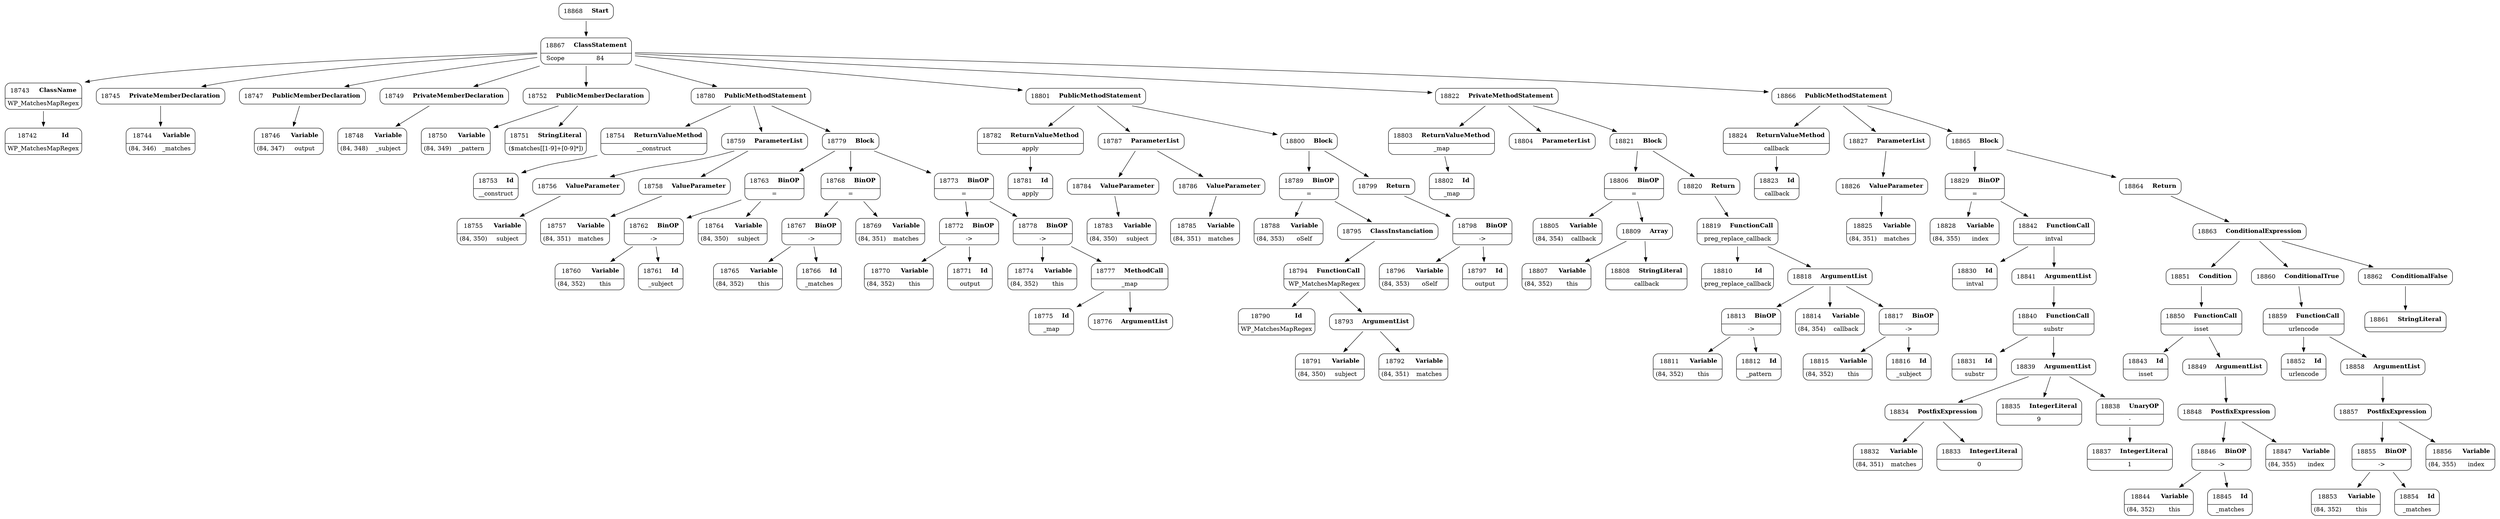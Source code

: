 digraph ast {
node [shape=none];
18742 [label=<<TABLE border='1' cellspacing='0' cellpadding='10' style='rounded' ><TR><TD border='0'>18742</TD><TD border='0'><B>Id</B></TD></TR><HR/><TR><TD border='0' cellpadding='5' colspan='2'>WP_MatchesMapRegex</TD></TR></TABLE>>];
18743 [label=<<TABLE border='1' cellspacing='0' cellpadding='10' style='rounded' ><TR><TD border='0'>18743</TD><TD border='0'><B>ClassName</B></TD></TR><HR/><TR><TD border='0' cellpadding='5' colspan='2'>WP_MatchesMapRegex</TD></TR></TABLE>>];
18743 -> 18742 [weight=2];
18744 [label=<<TABLE border='1' cellspacing='0' cellpadding='10' style='rounded' ><TR><TD border='0'>18744</TD><TD border='0'><B>Variable</B></TD></TR><HR/><TR><TD border='0' cellpadding='5'>(84, 346)</TD><TD border='0' cellpadding='5'>_matches</TD></TR></TABLE>>];
18745 [label=<<TABLE border='1' cellspacing='0' cellpadding='10' style='rounded' ><TR><TD border='0'>18745</TD><TD border='0'><B>PrivateMemberDeclaration</B></TD></TR></TABLE>>];
18745 -> 18744 [weight=2];
18746 [label=<<TABLE border='1' cellspacing='0' cellpadding='10' style='rounded' ><TR><TD border='0'>18746</TD><TD border='0'><B>Variable</B></TD></TR><HR/><TR><TD border='0' cellpadding='5'>(84, 347)</TD><TD border='0' cellpadding='5'>output</TD></TR></TABLE>>];
18747 [label=<<TABLE border='1' cellspacing='0' cellpadding='10' style='rounded' ><TR><TD border='0'>18747</TD><TD border='0'><B>PublicMemberDeclaration</B></TD></TR></TABLE>>];
18747 -> 18746 [weight=2];
18748 [label=<<TABLE border='1' cellspacing='0' cellpadding='10' style='rounded' ><TR><TD border='0'>18748</TD><TD border='0'><B>Variable</B></TD></TR><HR/><TR><TD border='0' cellpadding='5'>(84, 348)</TD><TD border='0' cellpadding='5'>_subject</TD></TR></TABLE>>];
18749 [label=<<TABLE border='1' cellspacing='0' cellpadding='10' style='rounded' ><TR><TD border='0'>18749</TD><TD border='0'><B>PrivateMemberDeclaration</B></TD></TR></TABLE>>];
18749 -> 18748 [weight=2];
18750 [label=<<TABLE border='1' cellspacing='0' cellpadding='10' style='rounded' ><TR><TD border='0'>18750</TD><TD border='0'><B>Variable</B></TD></TR><HR/><TR><TD border='0' cellpadding='5'>(84, 349)</TD><TD border='0' cellpadding='5'>_pattern</TD></TR></TABLE>>];
18751 [label=<<TABLE border='1' cellspacing='0' cellpadding='10' style='rounded' ><TR><TD border='0'>18751</TD><TD border='0'><B>StringLiteral</B></TD></TR><HR/><TR><TD border='0' cellpadding='5' colspan='2'>($matches[[1-9]+[0-9]*])</TD></TR></TABLE>>];
18752 [label=<<TABLE border='1' cellspacing='0' cellpadding='10' style='rounded' ><TR><TD border='0'>18752</TD><TD border='0'><B>PublicMemberDeclaration</B></TD></TR></TABLE>>];
18752 -> 18750 [weight=2];
18752 -> 18751 [weight=2];
18753 [label=<<TABLE border='1' cellspacing='0' cellpadding='10' style='rounded' ><TR><TD border='0'>18753</TD><TD border='0'><B>Id</B></TD></TR><HR/><TR><TD border='0' cellpadding='5' colspan='2'>__construct</TD></TR></TABLE>>];
18754 [label=<<TABLE border='1' cellspacing='0' cellpadding='10' style='rounded' ><TR><TD border='0'>18754</TD><TD border='0'><B>ReturnValueMethod</B></TD></TR><HR/><TR><TD border='0' cellpadding='5' colspan='2'>__construct</TD></TR></TABLE>>];
18754 -> 18753 [weight=2];
18755 [label=<<TABLE border='1' cellspacing='0' cellpadding='10' style='rounded' ><TR><TD border='0'>18755</TD><TD border='0'><B>Variable</B></TD></TR><HR/><TR><TD border='0' cellpadding='5'>(84, 350)</TD><TD border='0' cellpadding='5'>subject</TD></TR></TABLE>>];
18756 [label=<<TABLE border='1' cellspacing='0' cellpadding='10' style='rounded' ><TR><TD border='0'>18756</TD><TD border='0'><B>ValueParameter</B></TD></TR></TABLE>>];
18756 -> 18755 [weight=2];
18757 [label=<<TABLE border='1' cellspacing='0' cellpadding='10' style='rounded' ><TR><TD border='0'>18757</TD><TD border='0'><B>Variable</B></TD></TR><HR/><TR><TD border='0' cellpadding='5'>(84, 351)</TD><TD border='0' cellpadding='5'>matches</TD></TR></TABLE>>];
18758 [label=<<TABLE border='1' cellspacing='0' cellpadding='10' style='rounded' ><TR><TD border='0'>18758</TD><TD border='0'><B>ValueParameter</B></TD></TR></TABLE>>];
18758 -> 18757 [weight=2];
18759 [label=<<TABLE border='1' cellspacing='0' cellpadding='10' style='rounded' ><TR><TD border='0'>18759</TD><TD border='0'><B>ParameterList</B></TD></TR></TABLE>>];
18759 -> 18756 [weight=2];
18759 -> 18758 [weight=2];
18760 [label=<<TABLE border='1' cellspacing='0' cellpadding='10' style='rounded' ><TR><TD border='0'>18760</TD><TD border='0'><B>Variable</B></TD></TR><HR/><TR><TD border='0' cellpadding='5'>(84, 352)</TD><TD border='0' cellpadding='5'>this</TD></TR></TABLE>>];
18761 [label=<<TABLE border='1' cellspacing='0' cellpadding='10' style='rounded' ><TR><TD border='0'>18761</TD><TD border='0'><B>Id</B></TD></TR><HR/><TR><TD border='0' cellpadding='5' colspan='2'>_subject</TD></TR></TABLE>>];
18762 [label=<<TABLE border='1' cellspacing='0' cellpadding='10' style='rounded' ><TR><TD border='0'>18762</TD><TD border='0'><B>BinOP</B></TD></TR><HR/><TR><TD border='0' cellpadding='5' colspan='2'>-&gt;</TD></TR></TABLE>>];
18762 -> 18760 [weight=2];
18762 -> 18761 [weight=2];
18763 [label=<<TABLE border='1' cellspacing='0' cellpadding='10' style='rounded' ><TR><TD border='0'>18763</TD><TD border='0'><B>BinOP</B></TD></TR><HR/><TR><TD border='0' cellpadding='5' colspan='2'>=</TD></TR></TABLE>>];
18763 -> 18762 [weight=2];
18763 -> 18764 [weight=2];
18764 [label=<<TABLE border='1' cellspacing='0' cellpadding='10' style='rounded' ><TR><TD border='0'>18764</TD><TD border='0'><B>Variable</B></TD></TR><HR/><TR><TD border='0' cellpadding='5'>(84, 350)</TD><TD border='0' cellpadding='5'>subject</TD></TR></TABLE>>];
18765 [label=<<TABLE border='1' cellspacing='0' cellpadding='10' style='rounded' ><TR><TD border='0'>18765</TD><TD border='0'><B>Variable</B></TD></TR><HR/><TR><TD border='0' cellpadding='5'>(84, 352)</TD><TD border='0' cellpadding='5'>this</TD></TR></TABLE>>];
18766 [label=<<TABLE border='1' cellspacing='0' cellpadding='10' style='rounded' ><TR><TD border='0'>18766</TD><TD border='0'><B>Id</B></TD></TR><HR/><TR><TD border='0' cellpadding='5' colspan='2'>_matches</TD></TR></TABLE>>];
18767 [label=<<TABLE border='1' cellspacing='0' cellpadding='10' style='rounded' ><TR><TD border='0'>18767</TD><TD border='0'><B>BinOP</B></TD></TR><HR/><TR><TD border='0' cellpadding='5' colspan='2'>-&gt;</TD></TR></TABLE>>];
18767 -> 18765 [weight=2];
18767 -> 18766 [weight=2];
18768 [label=<<TABLE border='1' cellspacing='0' cellpadding='10' style='rounded' ><TR><TD border='0'>18768</TD><TD border='0'><B>BinOP</B></TD></TR><HR/><TR><TD border='0' cellpadding='5' colspan='2'>=</TD></TR></TABLE>>];
18768 -> 18767 [weight=2];
18768 -> 18769 [weight=2];
18769 [label=<<TABLE border='1' cellspacing='0' cellpadding='10' style='rounded' ><TR><TD border='0'>18769</TD><TD border='0'><B>Variable</B></TD></TR><HR/><TR><TD border='0' cellpadding='5'>(84, 351)</TD><TD border='0' cellpadding='5'>matches</TD></TR></TABLE>>];
18770 [label=<<TABLE border='1' cellspacing='0' cellpadding='10' style='rounded' ><TR><TD border='0'>18770</TD><TD border='0'><B>Variable</B></TD></TR><HR/><TR><TD border='0' cellpadding='5'>(84, 352)</TD><TD border='0' cellpadding='5'>this</TD></TR></TABLE>>];
18771 [label=<<TABLE border='1' cellspacing='0' cellpadding='10' style='rounded' ><TR><TD border='0'>18771</TD><TD border='0'><B>Id</B></TD></TR><HR/><TR><TD border='0' cellpadding='5' colspan='2'>output</TD></TR></TABLE>>];
18772 [label=<<TABLE border='1' cellspacing='0' cellpadding='10' style='rounded' ><TR><TD border='0'>18772</TD><TD border='0'><B>BinOP</B></TD></TR><HR/><TR><TD border='0' cellpadding='5' colspan='2'>-&gt;</TD></TR></TABLE>>];
18772 -> 18770 [weight=2];
18772 -> 18771 [weight=2];
18773 [label=<<TABLE border='1' cellspacing='0' cellpadding='10' style='rounded' ><TR><TD border='0'>18773</TD><TD border='0'><B>BinOP</B></TD></TR><HR/><TR><TD border='0' cellpadding='5' colspan='2'>=</TD></TR></TABLE>>];
18773 -> 18772 [weight=2];
18773 -> 18778 [weight=2];
18774 [label=<<TABLE border='1' cellspacing='0' cellpadding='10' style='rounded' ><TR><TD border='0'>18774</TD><TD border='0'><B>Variable</B></TD></TR><HR/><TR><TD border='0' cellpadding='5'>(84, 352)</TD><TD border='0' cellpadding='5'>this</TD></TR></TABLE>>];
18775 [label=<<TABLE border='1' cellspacing='0' cellpadding='10' style='rounded' ><TR><TD border='0'>18775</TD><TD border='0'><B>Id</B></TD></TR><HR/><TR><TD border='0' cellpadding='5' colspan='2'>_map</TD></TR></TABLE>>];
18776 [label=<<TABLE border='1' cellspacing='0' cellpadding='10' style='rounded' ><TR><TD border='0'>18776</TD><TD border='0'><B>ArgumentList</B></TD></TR></TABLE>>];
18777 [label=<<TABLE border='1' cellspacing='0' cellpadding='10' style='rounded' ><TR><TD border='0'>18777</TD><TD border='0'><B>MethodCall</B></TD></TR><HR/><TR><TD border='0' cellpadding='5' colspan='2'>_map</TD></TR></TABLE>>];
18777 -> 18775 [weight=2];
18777 -> 18776 [weight=2];
18778 [label=<<TABLE border='1' cellspacing='0' cellpadding='10' style='rounded' ><TR><TD border='0'>18778</TD><TD border='0'><B>BinOP</B></TD></TR><HR/><TR><TD border='0' cellpadding='5' colspan='2'>-&gt;</TD></TR></TABLE>>];
18778 -> 18774 [weight=2];
18778 -> 18777 [weight=2];
18779 [label=<<TABLE border='1' cellspacing='0' cellpadding='10' style='rounded' ><TR><TD border='0'>18779</TD><TD border='0'><B>Block</B></TD></TR></TABLE>>];
18779 -> 18763 [weight=2];
18779 -> 18768 [weight=2];
18779 -> 18773 [weight=2];
18780 [label=<<TABLE border='1' cellspacing='0' cellpadding='10' style='rounded' ><TR><TD border='0'>18780</TD><TD border='0'><B>PublicMethodStatement</B></TD></TR></TABLE>>];
18780 -> 18754 [weight=2];
18780 -> 18759 [weight=2];
18780 -> 18779 [weight=2];
18781 [label=<<TABLE border='1' cellspacing='0' cellpadding='10' style='rounded' ><TR><TD border='0'>18781</TD><TD border='0'><B>Id</B></TD></TR><HR/><TR><TD border='0' cellpadding='5' colspan='2'>apply</TD></TR></TABLE>>];
18782 [label=<<TABLE border='1' cellspacing='0' cellpadding='10' style='rounded' ><TR><TD border='0'>18782</TD><TD border='0'><B>ReturnValueMethod</B></TD></TR><HR/><TR><TD border='0' cellpadding='5' colspan='2'>apply</TD></TR></TABLE>>];
18782 -> 18781 [weight=2];
18783 [label=<<TABLE border='1' cellspacing='0' cellpadding='10' style='rounded' ><TR><TD border='0'>18783</TD><TD border='0'><B>Variable</B></TD></TR><HR/><TR><TD border='0' cellpadding='5'>(84, 350)</TD><TD border='0' cellpadding='5'>subject</TD></TR></TABLE>>];
18784 [label=<<TABLE border='1' cellspacing='0' cellpadding='10' style='rounded' ><TR><TD border='0'>18784</TD><TD border='0'><B>ValueParameter</B></TD></TR></TABLE>>];
18784 -> 18783 [weight=2];
18785 [label=<<TABLE border='1' cellspacing='0' cellpadding='10' style='rounded' ><TR><TD border='0'>18785</TD><TD border='0'><B>Variable</B></TD></TR><HR/><TR><TD border='0' cellpadding='5'>(84, 351)</TD><TD border='0' cellpadding='5'>matches</TD></TR></TABLE>>];
18786 [label=<<TABLE border='1' cellspacing='0' cellpadding='10' style='rounded' ><TR><TD border='0'>18786</TD><TD border='0'><B>ValueParameter</B></TD></TR></TABLE>>];
18786 -> 18785 [weight=2];
18787 [label=<<TABLE border='1' cellspacing='0' cellpadding='10' style='rounded' ><TR><TD border='0'>18787</TD><TD border='0'><B>ParameterList</B></TD></TR></TABLE>>];
18787 -> 18784 [weight=2];
18787 -> 18786 [weight=2];
18788 [label=<<TABLE border='1' cellspacing='0' cellpadding='10' style='rounded' ><TR><TD border='0'>18788</TD><TD border='0'><B>Variable</B></TD></TR><HR/><TR><TD border='0' cellpadding='5'>(84, 353)</TD><TD border='0' cellpadding='5'>oSelf</TD></TR></TABLE>>];
18789 [label=<<TABLE border='1' cellspacing='0' cellpadding='10' style='rounded' ><TR><TD border='0'>18789</TD><TD border='0'><B>BinOP</B></TD></TR><HR/><TR><TD border='0' cellpadding='5' colspan='2'>=</TD></TR></TABLE>>];
18789 -> 18788 [weight=2];
18789 -> 18795 [weight=2];
18790 [label=<<TABLE border='1' cellspacing='0' cellpadding='10' style='rounded' ><TR><TD border='0'>18790</TD><TD border='0'><B>Id</B></TD></TR><HR/><TR><TD border='0' cellpadding='5' colspan='2'>WP_MatchesMapRegex</TD></TR></TABLE>>];
18791 [label=<<TABLE border='1' cellspacing='0' cellpadding='10' style='rounded' ><TR><TD border='0'>18791</TD><TD border='0'><B>Variable</B></TD></TR><HR/><TR><TD border='0' cellpadding='5'>(84, 350)</TD><TD border='0' cellpadding='5'>subject</TD></TR></TABLE>>];
18792 [label=<<TABLE border='1' cellspacing='0' cellpadding='10' style='rounded' ><TR><TD border='0'>18792</TD><TD border='0'><B>Variable</B></TD></TR><HR/><TR><TD border='0' cellpadding='5'>(84, 351)</TD><TD border='0' cellpadding='5'>matches</TD></TR></TABLE>>];
18793 [label=<<TABLE border='1' cellspacing='0' cellpadding='10' style='rounded' ><TR><TD border='0'>18793</TD><TD border='0'><B>ArgumentList</B></TD></TR></TABLE>>];
18793 -> 18791 [weight=2];
18793 -> 18792 [weight=2];
18794 [label=<<TABLE border='1' cellspacing='0' cellpadding='10' style='rounded' ><TR><TD border='0'>18794</TD><TD border='0'><B>FunctionCall</B></TD></TR><HR/><TR><TD border='0' cellpadding='5' colspan='2'>WP_MatchesMapRegex</TD></TR></TABLE>>];
18794 -> 18790 [weight=2];
18794 -> 18793 [weight=2];
18795 [label=<<TABLE border='1' cellspacing='0' cellpadding='10' style='rounded' ><TR><TD border='0'>18795</TD><TD border='0'><B>ClassInstanciation</B></TD></TR></TABLE>>];
18795 -> 18794 [weight=2];
18796 [label=<<TABLE border='1' cellspacing='0' cellpadding='10' style='rounded' ><TR><TD border='0'>18796</TD><TD border='0'><B>Variable</B></TD></TR><HR/><TR><TD border='0' cellpadding='5'>(84, 353)</TD><TD border='0' cellpadding='5'>oSelf</TD></TR></TABLE>>];
18797 [label=<<TABLE border='1' cellspacing='0' cellpadding='10' style='rounded' ><TR><TD border='0'>18797</TD><TD border='0'><B>Id</B></TD></TR><HR/><TR><TD border='0' cellpadding='5' colspan='2'>output</TD></TR></TABLE>>];
18798 [label=<<TABLE border='1' cellspacing='0' cellpadding='10' style='rounded' ><TR><TD border='0'>18798</TD><TD border='0'><B>BinOP</B></TD></TR><HR/><TR><TD border='0' cellpadding='5' colspan='2'>-&gt;</TD></TR></TABLE>>];
18798 -> 18796 [weight=2];
18798 -> 18797 [weight=2];
18799 [label=<<TABLE border='1' cellspacing='0' cellpadding='10' style='rounded' ><TR><TD border='0'>18799</TD><TD border='0'><B>Return</B></TD></TR></TABLE>>];
18799 -> 18798 [weight=2];
18800 [label=<<TABLE border='1' cellspacing='0' cellpadding='10' style='rounded' ><TR><TD border='0'>18800</TD><TD border='0'><B>Block</B></TD></TR></TABLE>>];
18800 -> 18789 [weight=2];
18800 -> 18799 [weight=2];
18801 [label=<<TABLE border='1' cellspacing='0' cellpadding='10' style='rounded' ><TR><TD border='0'>18801</TD><TD border='0'><B>PublicMethodStatement</B></TD></TR></TABLE>>];
18801 -> 18782 [weight=2];
18801 -> 18787 [weight=2];
18801 -> 18800 [weight=2];
18802 [label=<<TABLE border='1' cellspacing='0' cellpadding='10' style='rounded' ><TR><TD border='0'>18802</TD><TD border='0'><B>Id</B></TD></TR><HR/><TR><TD border='0' cellpadding='5' colspan='2'>_map</TD></TR></TABLE>>];
18803 [label=<<TABLE border='1' cellspacing='0' cellpadding='10' style='rounded' ><TR><TD border='0'>18803</TD><TD border='0'><B>ReturnValueMethod</B></TD></TR><HR/><TR><TD border='0' cellpadding='5' colspan='2'>_map</TD></TR></TABLE>>];
18803 -> 18802 [weight=2];
18804 [label=<<TABLE border='1' cellspacing='0' cellpadding='10' style='rounded' ><TR><TD border='0'>18804</TD><TD border='0'><B>ParameterList</B></TD></TR></TABLE>>];
18805 [label=<<TABLE border='1' cellspacing='0' cellpadding='10' style='rounded' ><TR><TD border='0'>18805</TD><TD border='0'><B>Variable</B></TD></TR><HR/><TR><TD border='0' cellpadding='5'>(84, 354)</TD><TD border='0' cellpadding='5'>callback</TD></TR></TABLE>>];
18806 [label=<<TABLE border='1' cellspacing='0' cellpadding='10' style='rounded' ><TR><TD border='0'>18806</TD><TD border='0'><B>BinOP</B></TD></TR><HR/><TR><TD border='0' cellpadding='5' colspan='2'>=</TD></TR></TABLE>>];
18806 -> 18805 [weight=2];
18806 -> 18809 [weight=2];
18807 [label=<<TABLE border='1' cellspacing='0' cellpadding='10' style='rounded' ><TR><TD border='0'>18807</TD><TD border='0'><B>Variable</B></TD></TR><HR/><TR><TD border='0' cellpadding='5'>(84, 352)</TD><TD border='0' cellpadding='5'>this</TD></TR></TABLE>>];
18808 [label=<<TABLE border='1' cellspacing='0' cellpadding='10' style='rounded' ><TR><TD border='0'>18808</TD><TD border='0'><B>StringLiteral</B></TD></TR><HR/><TR><TD border='0' cellpadding='5' colspan='2'>callback</TD></TR></TABLE>>];
18809 [label=<<TABLE border='1' cellspacing='0' cellpadding='10' style='rounded' ><TR><TD border='0'>18809</TD><TD border='0'><B>Array</B></TD></TR></TABLE>>];
18809 -> 18807 [weight=2];
18809 -> 18808 [weight=2];
18810 [label=<<TABLE border='1' cellspacing='0' cellpadding='10' style='rounded' ><TR><TD border='0'>18810</TD><TD border='0'><B>Id</B></TD></TR><HR/><TR><TD border='0' cellpadding='5' colspan='2'>preg_replace_callback</TD></TR></TABLE>>];
18811 [label=<<TABLE border='1' cellspacing='0' cellpadding='10' style='rounded' ><TR><TD border='0'>18811</TD><TD border='0'><B>Variable</B></TD></TR><HR/><TR><TD border='0' cellpadding='5'>(84, 352)</TD><TD border='0' cellpadding='5'>this</TD></TR></TABLE>>];
18812 [label=<<TABLE border='1' cellspacing='0' cellpadding='10' style='rounded' ><TR><TD border='0'>18812</TD><TD border='0'><B>Id</B></TD></TR><HR/><TR><TD border='0' cellpadding='5' colspan='2'>_pattern</TD></TR></TABLE>>];
18813 [label=<<TABLE border='1' cellspacing='0' cellpadding='10' style='rounded' ><TR><TD border='0'>18813</TD><TD border='0'><B>BinOP</B></TD></TR><HR/><TR><TD border='0' cellpadding='5' colspan='2'>-&gt;</TD></TR></TABLE>>];
18813 -> 18811 [weight=2];
18813 -> 18812 [weight=2];
18814 [label=<<TABLE border='1' cellspacing='0' cellpadding='10' style='rounded' ><TR><TD border='0'>18814</TD><TD border='0'><B>Variable</B></TD></TR><HR/><TR><TD border='0' cellpadding='5'>(84, 354)</TD><TD border='0' cellpadding='5'>callback</TD></TR></TABLE>>];
18815 [label=<<TABLE border='1' cellspacing='0' cellpadding='10' style='rounded' ><TR><TD border='0'>18815</TD><TD border='0'><B>Variable</B></TD></TR><HR/><TR><TD border='0' cellpadding='5'>(84, 352)</TD><TD border='0' cellpadding='5'>this</TD></TR></TABLE>>];
18816 [label=<<TABLE border='1' cellspacing='0' cellpadding='10' style='rounded' ><TR><TD border='0'>18816</TD><TD border='0'><B>Id</B></TD></TR><HR/><TR><TD border='0' cellpadding='5' colspan='2'>_subject</TD></TR></TABLE>>];
18817 [label=<<TABLE border='1' cellspacing='0' cellpadding='10' style='rounded' ><TR><TD border='0'>18817</TD><TD border='0'><B>BinOP</B></TD></TR><HR/><TR><TD border='0' cellpadding='5' colspan='2'>-&gt;</TD></TR></TABLE>>];
18817 -> 18815 [weight=2];
18817 -> 18816 [weight=2];
18818 [label=<<TABLE border='1' cellspacing='0' cellpadding='10' style='rounded' ><TR><TD border='0'>18818</TD><TD border='0'><B>ArgumentList</B></TD></TR></TABLE>>];
18818 -> 18813 [weight=2];
18818 -> 18814 [weight=2];
18818 -> 18817 [weight=2];
18819 [label=<<TABLE border='1' cellspacing='0' cellpadding='10' style='rounded' ><TR><TD border='0'>18819</TD><TD border='0'><B>FunctionCall</B></TD></TR><HR/><TR><TD border='0' cellpadding='5' colspan='2'>preg_replace_callback</TD></TR></TABLE>>];
18819 -> 18810 [weight=2];
18819 -> 18818 [weight=2];
18820 [label=<<TABLE border='1' cellspacing='0' cellpadding='10' style='rounded' ><TR><TD border='0'>18820</TD><TD border='0'><B>Return</B></TD></TR></TABLE>>];
18820 -> 18819 [weight=2];
18821 [label=<<TABLE border='1' cellspacing='0' cellpadding='10' style='rounded' ><TR><TD border='0'>18821</TD><TD border='0'><B>Block</B></TD></TR></TABLE>>];
18821 -> 18806 [weight=2];
18821 -> 18820 [weight=2];
18822 [label=<<TABLE border='1' cellspacing='0' cellpadding='10' style='rounded' ><TR><TD border='0'>18822</TD><TD border='0'><B>PrivateMethodStatement</B></TD></TR></TABLE>>];
18822 -> 18803 [weight=2];
18822 -> 18804 [weight=2];
18822 -> 18821 [weight=2];
18823 [label=<<TABLE border='1' cellspacing='0' cellpadding='10' style='rounded' ><TR><TD border='0'>18823</TD><TD border='0'><B>Id</B></TD></TR><HR/><TR><TD border='0' cellpadding='5' colspan='2'>callback</TD></TR></TABLE>>];
18824 [label=<<TABLE border='1' cellspacing='0' cellpadding='10' style='rounded' ><TR><TD border='0'>18824</TD><TD border='0'><B>ReturnValueMethod</B></TD></TR><HR/><TR><TD border='0' cellpadding='5' colspan='2'>callback</TD></TR></TABLE>>];
18824 -> 18823 [weight=2];
18825 [label=<<TABLE border='1' cellspacing='0' cellpadding='10' style='rounded' ><TR><TD border='0'>18825</TD><TD border='0'><B>Variable</B></TD></TR><HR/><TR><TD border='0' cellpadding='5'>(84, 351)</TD><TD border='0' cellpadding='5'>matches</TD></TR></TABLE>>];
18826 [label=<<TABLE border='1' cellspacing='0' cellpadding='10' style='rounded' ><TR><TD border='0'>18826</TD><TD border='0'><B>ValueParameter</B></TD></TR></TABLE>>];
18826 -> 18825 [weight=2];
18827 [label=<<TABLE border='1' cellspacing='0' cellpadding='10' style='rounded' ><TR><TD border='0'>18827</TD><TD border='0'><B>ParameterList</B></TD></TR></TABLE>>];
18827 -> 18826 [weight=2];
18828 [label=<<TABLE border='1' cellspacing='0' cellpadding='10' style='rounded' ><TR><TD border='0'>18828</TD><TD border='0'><B>Variable</B></TD></TR><HR/><TR><TD border='0' cellpadding='5'>(84, 355)</TD><TD border='0' cellpadding='5'>index</TD></TR></TABLE>>];
18829 [label=<<TABLE border='1' cellspacing='0' cellpadding='10' style='rounded' ><TR><TD border='0'>18829</TD><TD border='0'><B>BinOP</B></TD></TR><HR/><TR><TD border='0' cellpadding='5' colspan='2'>=</TD></TR></TABLE>>];
18829 -> 18828 [weight=2];
18829 -> 18842 [weight=2];
18830 [label=<<TABLE border='1' cellspacing='0' cellpadding='10' style='rounded' ><TR><TD border='0'>18830</TD><TD border='0'><B>Id</B></TD></TR><HR/><TR><TD border='0' cellpadding='5' colspan='2'>intval</TD></TR></TABLE>>];
18831 [label=<<TABLE border='1' cellspacing='0' cellpadding='10' style='rounded' ><TR><TD border='0'>18831</TD><TD border='0'><B>Id</B></TD></TR><HR/><TR><TD border='0' cellpadding='5' colspan='2'>substr</TD></TR></TABLE>>];
18832 [label=<<TABLE border='1' cellspacing='0' cellpadding='10' style='rounded' ><TR><TD border='0'>18832</TD><TD border='0'><B>Variable</B></TD></TR><HR/><TR><TD border='0' cellpadding='5'>(84, 351)</TD><TD border='0' cellpadding='5'>matches</TD></TR></TABLE>>];
18833 [label=<<TABLE border='1' cellspacing='0' cellpadding='10' style='rounded' ><TR><TD border='0'>18833</TD><TD border='0'><B>IntegerLiteral</B></TD></TR><HR/><TR><TD border='0' cellpadding='5' colspan='2'>0</TD></TR></TABLE>>];
18834 [label=<<TABLE border='1' cellspacing='0' cellpadding='10' style='rounded' ><TR><TD border='0'>18834</TD><TD border='0'><B>PostfixExpression</B></TD></TR></TABLE>>];
18834 -> 18832 [weight=2];
18834 -> 18833 [weight=2];
18835 [label=<<TABLE border='1' cellspacing='0' cellpadding='10' style='rounded' ><TR><TD border='0'>18835</TD><TD border='0'><B>IntegerLiteral</B></TD></TR><HR/><TR><TD border='0' cellpadding='5' colspan='2'>9</TD></TR></TABLE>>];
18837 [label=<<TABLE border='1' cellspacing='0' cellpadding='10' style='rounded' ><TR><TD border='0'>18837</TD><TD border='0'><B>IntegerLiteral</B></TD></TR><HR/><TR><TD border='0' cellpadding='5' colspan='2'>1</TD></TR></TABLE>>];
18838 [label=<<TABLE border='1' cellspacing='0' cellpadding='10' style='rounded' ><TR><TD border='0'>18838</TD><TD border='0'><B>UnaryOP</B></TD></TR><HR/><TR><TD border='0' cellpadding='5' colspan='2'>-</TD></TR></TABLE>>];
18838 -> 18837 [weight=2];
18839 [label=<<TABLE border='1' cellspacing='0' cellpadding='10' style='rounded' ><TR><TD border='0'>18839</TD><TD border='0'><B>ArgumentList</B></TD></TR></TABLE>>];
18839 -> 18834 [weight=2];
18839 -> 18835 [weight=2];
18839 -> 18838 [weight=2];
18840 [label=<<TABLE border='1' cellspacing='0' cellpadding='10' style='rounded' ><TR><TD border='0'>18840</TD><TD border='0'><B>FunctionCall</B></TD></TR><HR/><TR><TD border='0' cellpadding='5' colspan='2'>substr</TD></TR></TABLE>>];
18840 -> 18831 [weight=2];
18840 -> 18839 [weight=2];
18841 [label=<<TABLE border='1' cellspacing='0' cellpadding='10' style='rounded' ><TR><TD border='0'>18841</TD><TD border='0'><B>ArgumentList</B></TD></TR></TABLE>>];
18841 -> 18840 [weight=2];
18842 [label=<<TABLE border='1' cellspacing='0' cellpadding='10' style='rounded' ><TR><TD border='0'>18842</TD><TD border='0'><B>FunctionCall</B></TD></TR><HR/><TR><TD border='0' cellpadding='5' colspan='2'>intval</TD></TR></TABLE>>];
18842 -> 18830 [weight=2];
18842 -> 18841 [weight=2];
18843 [label=<<TABLE border='1' cellspacing='0' cellpadding='10' style='rounded' ><TR><TD border='0'>18843</TD><TD border='0'><B>Id</B></TD></TR><HR/><TR><TD border='0' cellpadding='5' colspan='2'>isset</TD></TR></TABLE>>];
18844 [label=<<TABLE border='1' cellspacing='0' cellpadding='10' style='rounded' ><TR><TD border='0'>18844</TD><TD border='0'><B>Variable</B></TD></TR><HR/><TR><TD border='0' cellpadding='5'>(84, 352)</TD><TD border='0' cellpadding='5'>this</TD></TR></TABLE>>];
18845 [label=<<TABLE border='1' cellspacing='0' cellpadding='10' style='rounded' ><TR><TD border='0'>18845</TD><TD border='0'><B>Id</B></TD></TR><HR/><TR><TD border='0' cellpadding='5' colspan='2'>_matches</TD></TR></TABLE>>];
18846 [label=<<TABLE border='1' cellspacing='0' cellpadding='10' style='rounded' ><TR><TD border='0'>18846</TD><TD border='0'><B>BinOP</B></TD></TR><HR/><TR><TD border='0' cellpadding='5' colspan='2'>-&gt;</TD></TR></TABLE>>];
18846 -> 18844 [weight=2];
18846 -> 18845 [weight=2];
18847 [label=<<TABLE border='1' cellspacing='0' cellpadding='10' style='rounded' ><TR><TD border='0'>18847</TD><TD border='0'><B>Variable</B></TD></TR><HR/><TR><TD border='0' cellpadding='5'>(84, 355)</TD><TD border='0' cellpadding='5'>index</TD></TR></TABLE>>];
18848 [label=<<TABLE border='1' cellspacing='0' cellpadding='10' style='rounded' ><TR><TD border='0'>18848</TD><TD border='0'><B>PostfixExpression</B></TD></TR></TABLE>>];
18848 -> 18846 [weight=2];
18848 -> 18847 [weight=2];
18849 [label=<<TABLE border='1' cellspacing='0' cellpadding='10' style='rounded' ><TR><TD border='0'>18849</TD><TD border='0'><B>ArgumentList</B></TD></TR></TABLE>>];
18849 -> 18848 [weight=2];
18850 [label=<<TABLE border='1' cellspacing='0' cellpadding='10' style='rounded' ><TR><TD border='0'>18850</TD><TD border='0'><B>FunctionCall</B></TD></TR><HR/><TR><TD border='0' cellpadding='5' colspan='2'>isset</TD></TR></TABLE>>];
18850 -> 18843 [weight=2];
18850 -> 18849 [weight=2];
18851 [label=<<TABLE border='1' cellspacing='0' cellpadding='10' style='rounded' ><TR><TD border='0'>18851</TD><TD border='0'><B>Condition</B></TD></TR></TABLE>>];
18851 -> 18850 [weight=2];
18852 [label=<<TABLE border='1' cellspacing='0' cellpadding='10' style='rounded' ><TR><TD border='0'>18852</TD><TD border='0'><B>Id</B></TD></TR><HR/><TR><TD border='0' cellpadding='5' colspan='2'>urlencode</TD></TR></TABLE>>];
18853 [label=<<TABLE border='1' cellspacing='0' cellpadding='10' style='rounded' ><TR><TD border='0'>18853</TD><TD border='0'><B>Variable</B></TD></TR><HR/><TR><TD border='0' cellpadding='5'>(84, 352)</TD><TD border='0' cellpadding='5'>this</TD></TR></TABLE>>];
18854 [label=<<TABLE border='1' cellspacing='0' cellpadding='10' style='rounded' ><TR><TD border='0'>18854</TD><TD border='0'><B>Id</B></TD></TR><HR/><TR><TD border='0' cellpadding='5' colspan='2'>_matches</TD></TR></TABLE>>];
18855 [label=<<TABLE border='1' cellspacing='0' cellpadding='10' style='rounded' ><TR><TD border='0'>18855</TD><TD border='0'><B>BinOP</B></TD></TR><HR/><TR><TD border='0' cellpadding='5' colspan='2'>-&gt;</TD></TR></TABLE>>];
18855 -> 18853 [weight=2];
18855 -> 18854 [weight=2];
18856 [label=<<TABLE border='1' cellspacing='0' cellpadding='10' style='rounded' ><TR><TD border='0'>18856</TD><TD border='0'><B>Variable</B></TD></TR><HR/><TR><TD border='0' cellpadding='5'>(84, 355)</TD><TD border='0' cellpadding='5'>index</TD></TR></TABLE>>];
18857 [label=<<TABLE border='1' cellspacing='0' cellpadding='10' style='rounded' ><TR><TD border='0'>18857</TD><TD border='0'><B>PostfixExpression</B></TD></TR></TABLE>>];
18857 -> 18855 [weight=2];
18857 -> 18856 [weight=2];
18858 [label=<<TABLE border='1' cellspacing='0' cellpadding='10' style='rounded' ><TR><TD border='0'>18858</TD><TD border='0'><B>ArgumentList</B></TD></TR></TABLE>>];
18858 -> 18857 [weight=2];
18859 [label=<<TABLE border='1' cellspacing='0' cellpadding='10' style='rounded' ><TR><TD border='0'>18859</TD><TD border='0'><B>FunctionCall</B></TD></TR><HR/><TR><TD border='0' cellpadding='5' colspan='2'>urlencode</TD></TR></TABLE>>];
18859 -> 18852 [weight=2];
18859 -> 18858 [weight=2];
18860 [label=<<TABLE border='1' cellspacing='0' cellpadding='10' style='rounded' ><TR><TD border='0'>18860</TD><TD border='0'><B>ConditionalTrue</B></TD></TR></TABLE>>];
18860 -> 18859 [weight=2];
18861 [label=<<TABLE border='1' cellspacing='0' cellpadding='10' style='rounded' ><TR><TD border='0'>18861</TD><TD border='0'><B>StringLiteral</B></TD></TR><HR/><TR><TD border='0' cellpadding='5' colspan='2'></TD></TR></TABLE>>];
18862 [label=<<TABLE border='1' cellspacing='0' cellpadding='10' style='rounded' ><TR><TD border='0'>18862</TD><TD border='0'><B>ConditionalFalse</B></TD></TR></TABLE>>];
18862 -> 18861 [weight=2];
18863 [label=<<TABLE border='1' cellspacing='0' cellpadding='10' style='rounded' ><TR><TD border='0'>18863</TD><TD border='0'><B>ConditionalExpression</B></TD></TR></TABLE>>];
18863 -> 18851 [weight=2];
18863 -> 18860 [weight=2];
18863 -> 18862 [weight=2];
18864 [label=<<TABLE border='1' cellspacing='0' cellpadding='10' style='rounded' ><TR><TD border='0'>18864</TD><TD border='0'><B>Return</B></TD></TR></TABLE>>];
18864 -> 18863 [weight=2];
18865 [label=<<TABLE border='1' cellspacing='0' cellpadding='10' style='rounded' ><TR><TD border='0'>18865</TD><TD border='0'><B>Block</B></TD></TR></TABLE>>];
18865 -> 18829 [weight=2];
18865 -> 18864 [weight=2];
18866 [label=<<TABLE border='1' cellspacing='0' cellpadding='10' style='rounded' ><TR><TD border='0'>18866</TD><TD border='0'><B>PublicMethodStatement</B></TD></TR></TABLE>>];
18866 -> 18824 [weight=2];
18866 -> 18827 [weight=2];
18866 -> 18865 [weight=2];
18867 [label=<<TABLE border='1' cellspacing='0' cellpadding='10' style='rounded' ><TR><TD border='0'>18867</TD><TD border='0'><B>ClassStatement</B></TD></TR><HR/><TR><TD border='0' cellpadding='5'>Scope</TD><TD border='0' cellpadding='5'>84</TD></TR></TABLE>>];
18867 -> 18743 [weight=2];
18867 -> 18745 [weight=2];
18867 -> 18747 [weight=2];
18867 -> 18749 [weight=2];
18867 -> 18752 [weight=2];
18867 -> 18780 [weight=2];
18867 -> 18801 [weight=2];
18867 -> 18822 [weight=2];
18867 -> 18866 [weight=2];
18868 [label=<<TABLE border='1' cellspacing='0' cellpadding='10' style='rounded' ><TR><TD border='0'>18868</TD><TD border='0'><B>Start</B></TD></TR></TABLE>>];
18868 -> 18867 [weight=2];
}
